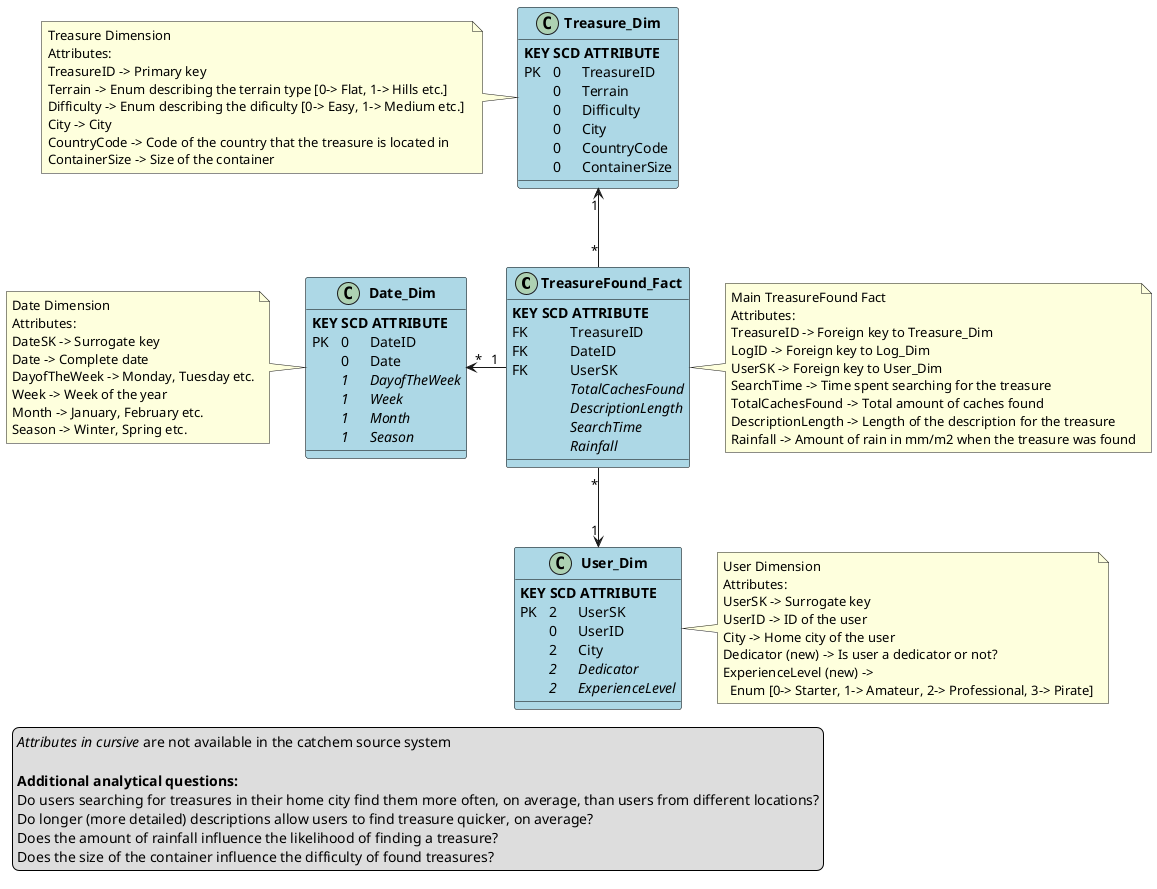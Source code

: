 @startuml
<style>
class {
    BackGroundColor lightblue
    LineColor black 
    FontColor black 
    HeaderFontStyle bold 
}
</style>

class "**TreasureFound_Fact**" as TreasureFound_Fact {
  **KEY SCD ATTRIBUTE**
  FK\t\tTreasureID
  FK\t\tDateID
  FK\t\tUserSK 
  //\t\tTotalCachesFound//
  //\t\tDescriptionLength//
  //\t\tSearchTime//
  //\t\tRainfall//
}

note right of TreasureFound_Fact
Main TreasureFound Fact
Attributes:
TreasureID -> Foreign key to Treasure_Dim
LogID -> Foreign key to Log_Dim
UserSK -> Foreign key to User_Dim
SearchTime -> Time spent searching for the treasure
TotalCachesFound -> Total amount of caches found
DescriptionLength -> Length of the description for the treasure
Rainfall -> Amount of rain in mm/m2 when the treasure was found
end note

class "**Treasure_Dim**" as Treasure_Dim {
  **KEY SCD ATTRIBUTE**
  PK\t0\tTreasureID
  \t0\tTerrain
  \t0\tDifficulty
  \t0\tCity
  \t0\tCountryCode
  \t0\tContainerSize 
}

note left of Treasure_Dim 
Treasure Dimension
Attributes:
TreasureID -> Primary key
Terrain -> Enum describing the terrain type [0-> Flat, 1-> Hills etc.]
Difficulty -> Enum describing the dificulty [0-> Easy, 1-> Medium etc.] 
City -> City
CountryCode -> Code of the country that the treasure is located in
ContainerSize -> Size of the container
end note

class "**User_Dim**" as User_Dim {
  **KEY SCD ATTRIBUTE**
  PK\t2\tUserSK
  \t0\tUserID
  \t2\tCity
  //\t2\tDedicator//
  //\t2\tExperienceLevel// 
}

note right of User_Dim
User Dimension
Attributes:
UserSK -> Surrogate key
UserID -> ID of the user
City -> Home city of the user
Dedicator (new) -> Is user a dedicator or not?
ExperienceLevel (new) ->
  Enum [0-> Starter, 1-> Amateur, 2-> Professional, 3-> Pirate]
end note

class "**Date_Dim**" as Date_Dim {
  **KEY SCD ATTRIBUTE**
  PK\t0\tDateID
  \t0\tDate
  //\t1\tDayofTheWeek//
  //\t1\tWeek//
  //\t1\tMonth//
  //\t1\tSeason//
}

note left of Date_Dim
Date Dimension
Attributes:
DateSK -> Surrogate key
Date -> Complete date
DayofTheWeek -> Monday, Tuesday etc.
Week -> Week of the year
Month -> January, February etc.
Season -> Winter, Spring etc.
end note

TreasureFound_Fact -up-> Treasure_Dim : "*" "1"
TreasureFound_Fact -down-> User_Dim : "*" "1"
TreasureFound_Fact -left-> Date_Dim : "1" "*"

legend left
//Attributes in cursive// are not available in the catchem source system

**Additional analytical questions:**
Do users searching for treasures in their home city find them more often, on average, than users from different locations?
Do longer (more detailed) descriptions allow users to find treasure quicker, on average?
Does the amount of rainfall influence the likelihood of finding a treasure?
Does the size of the container influence the difficulty of found treasures?
end legend

@enduml

